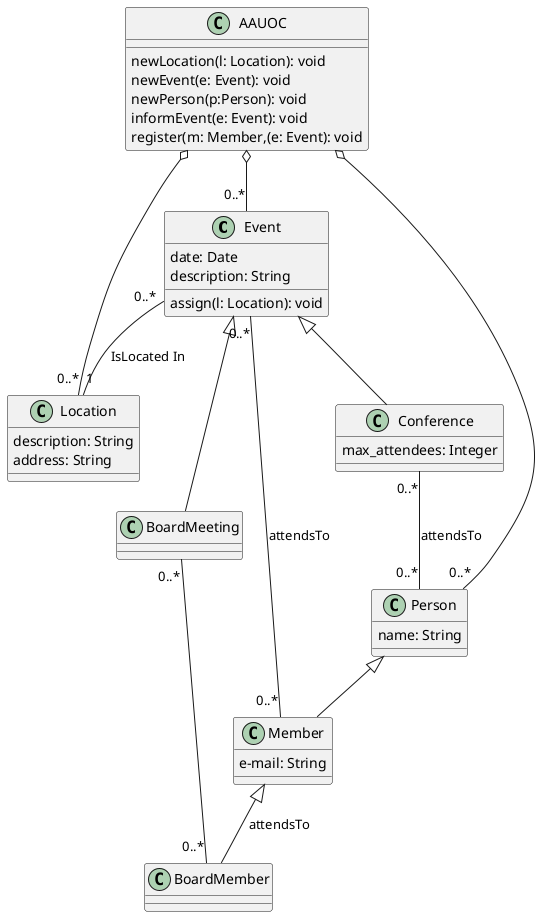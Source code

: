 @startuml
'https://plantuml.com/sequence-diagram

class Event{
    date: Date
    description: String
    assign(l: Location): void
}

class Conference{
    max_attendees: Integer

}

class BoardMeeting

class Person{
    name: String

}

class Member{
    e-mail: String

}

class BoardMember{

}

class Location{
    description: String
    address: String

}

class AAUOC{
    newLocation(l: Location): void
    newEvent(e: Event): void
    newPerson(p:Person): void
    informEvent(e: Event): void
    register(m: Member,(e: Event): void

}

Event <|-- Conference
Event <|-- BoardMeeting
Person <|-- Member
Member <|-- BoardMember: attendsTo

Member "0..*" -- "0..*" Event: attendsTo
BoardMeeting "0..*" -- "0..*" BoardMember
Conference "0..*" -- "0..*" Person: attendsTo
Event "0..*" -- "1" Location: IsLocated In

AAUOC o-- "0..*" Person
AAUOC o-- "0..*" Location
AAUOC o-- "0..*" Event

@enduml